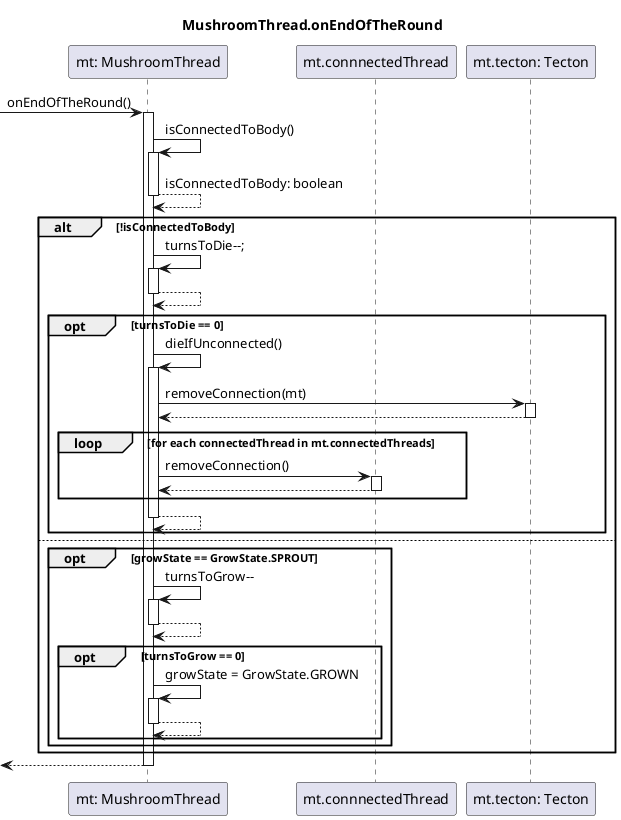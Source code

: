 @startuml MushroomThread.onEndOfTheRound

title MushroomThread.onEndOfTheRound

participant "mt: MushroomThread" as mt
participant "mt.connnectedThread" as ct
participant "mt.tecton: Tecton" as t

-> mt: onEndOfTheRound()
activate mt

mt -> mt: isConnectedToBody()
activate mt
mt --> mt: isConnectedToBody: boolean
deactivate mt

alt !isConnectedToBody
    mt -> mt: turnsToDie--;
    activate mt
    mt --> mt
    deactivate mt

    opt turnsToDie == 0
        mt -> mt: dieIfUnconnected()
        activate mt

        mt -> t: removeConnection(mt)
        activate t
        t --> mt
        deactivate t

        loop for each connectedThread in mt.connectedThreads
            mt -> ct: removeConnection()
            activate ct
            ct --> mt
            deactivate ct 
        end

        mt --> mt
        deactivate
    end
else
    opt growState == GrowState.SPROUT
        mt -> mt: turnsToGrow--
        activate mt
        mt --> mt
        deactivate mt

        opt turnsToGrow == 0
            mt -> mt: growState = GrowState.GROWN
            activate mt
            mt --> mt
            deactivate mt
        end
    end
end

<-- mt
deactivate mt

@enduml